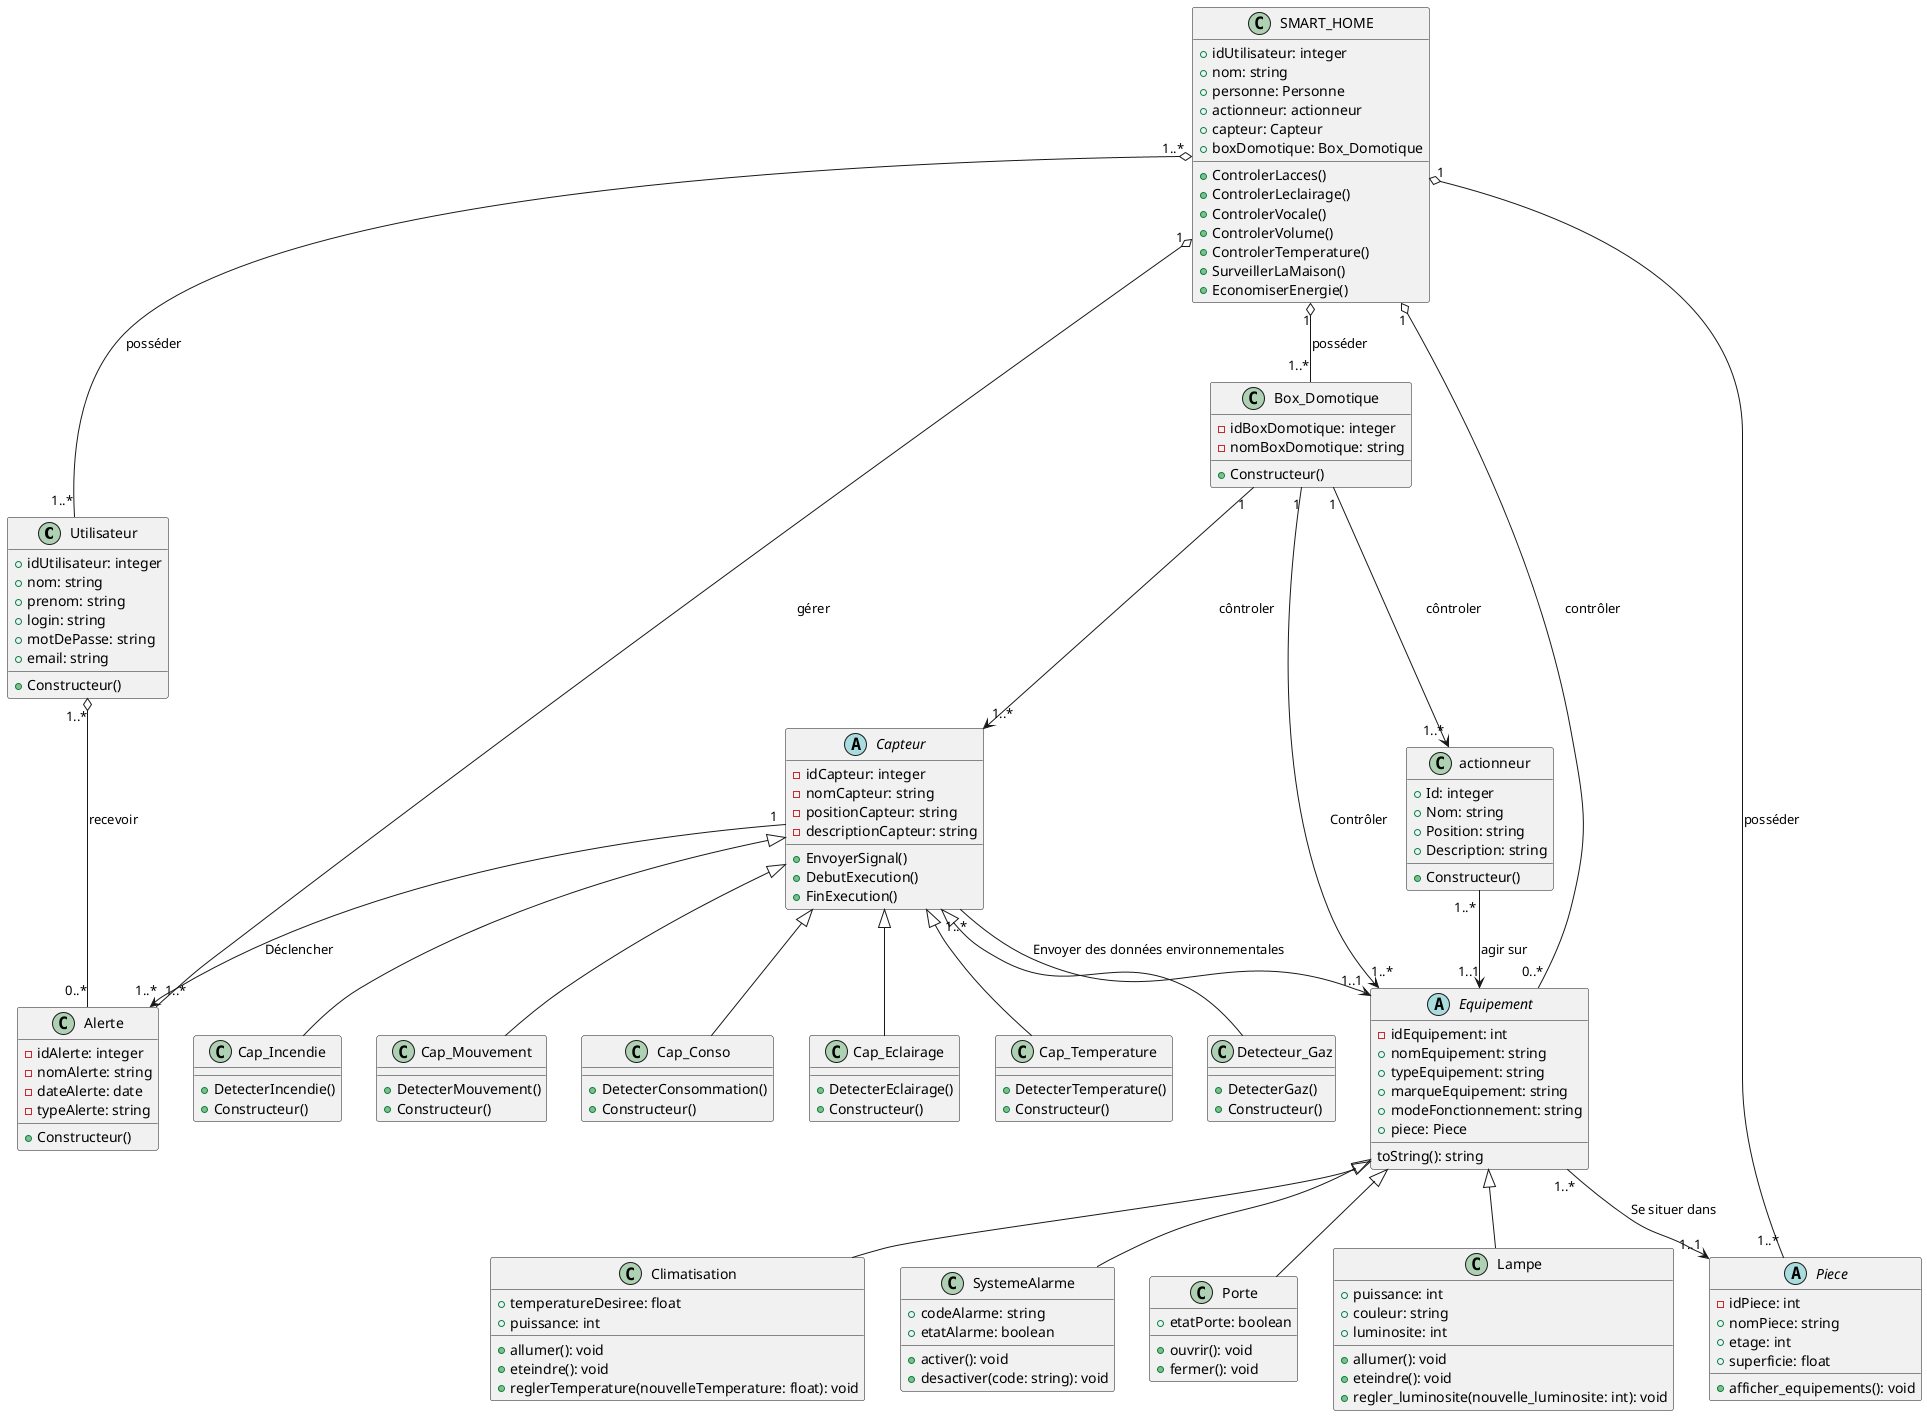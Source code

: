 @startuml DiagrammeDeClasse1

class Utilisateur {
  + idUtilisateur: integer
  + nom: string
  + prenom: string
  + login: string
  + motDePasse: string
  + email: string
  + Constructeur()
}

class actionneur {
  + Id: integer
  + Nom: string
  + Position: string
  + Description: string
  + Constructeur()
}

abstract class Capteur {
  - idCapteur: integer
  - nomCapteur: string
  - positionCapteur: string
  - descriptionCapteur: string

  + EnvoyerSignal()
  + DebutExecution()
  + FinExecution()
}

class Cap_Conso extends Capteur {
  + DetecterConsommation()
  + Constructeur()
}

class Cap_Eclairage extends Capteur {
  + DetecterEclairage()
  + Constructeur()
}

class Cap_Temperature extends Capteur {
  + DetecterTemperature()
  + Constructeur()
}

class Detecteur_Gaz extends Capteur {
  + DetecterGaz()
  + Constructeur()
}

class Cap_Incendie extends Capteur {
  + DetecterIncendie()
  + Constructeur()
}

class Cap_Mouvement extends Capteur {
  + DetecterMouvement()
  + Constructeur()
}

class Box_Domotique {
  - idBoxDomotique: integer
  - nomBoxDomotique: string
  + Constructeur()
}

class SMART_HOME {
  + idUtilisateur: integer
  + nom: string
  + personne: Personne 
  + actionneur: actionneur 
  + capteur: Capteur 
  + boxDomotique: Box_Domotique 
  + ControlerLacces()
  + ControlerLeclairage()
  + ControlerVocale()
  + ControlerVolume()
  + ControlerTemperature()
  + SurveillerLaMaison()
  + EconomiserEnergie()
}

abstract class Equipement {
  - idEquipement: int
  + nomEquipement: string
  + typeEquipement: string
  + marqueEquipement: string
  + modeFonctionnement: string
  + piece: Piece  
  toString(): string
}

class Lampe extends Equipement {
  + puissance: int
  + couleur: string
  + luminosite: int  
  + allumer(): void
  + eteindre(): void
  + regler_luminosite(nouvelle_luminosite: int): void
}

class Climatisation extends Equipement {
  + temperatureDesiree: float
  + puissance: int
  + allumer(): void
  + eteindre(): void
  + reglerTemperature(nouvelleTemperature: float): void
}

class SystemeAlarme extends Equipement {
  + codeAlarme: string
  + etatAlarme: boolean  
  + activer(): void
  + desactiver(code: string): void
}

class Porte extends Equipement {
  + etatPorte: boolean  
  + ouvrir(): void
  + fermer(): void
}

abstract class Piece {
  - idPiece: int
  + nomPiece: string
  + etage: int
  + superficie: float
  + afficher_equipements(): void
}



class Alerte {
  - idAlerte: integer
  - nomAlerte: string
  - dateAlerte: date
  - typeAlerte: string
  + Constructeur()
}
SMART_HOME "1"  o-- "1..*" Piece : posséder
SMART_HOME "1"  o-- "0..*" Equipement : contrôler
SMART_HOME "1..*" o-- "1..*" Utilisateur : posséder
SMART_HOME "1"  o-- "1..*" Box_Domotique : posséder
SMART_HOME "1"  o-- "1..*" Alerte : gérer
Utilisateur "1..*"  o-- "0..*" Alerte : recevoir



Box_Domotique "1"  --> "1..*" Capteur : côntroler
Capteur "1" --> "1..*" Alerte : Déclencher
Box_Domotique "1" --> "1..*" actionneur : côntroler
Box_Domotique "1" --> "1..*" Equipement : Contrôler
Capteur "1..*" --> "1..1" Equipement : Envoyer des données environnementales
Equipement "1..*" --> "1..1" Piece : Se situer dans
actionneur "1..* " --> "1..1" Equipement : agir sur
@enduml